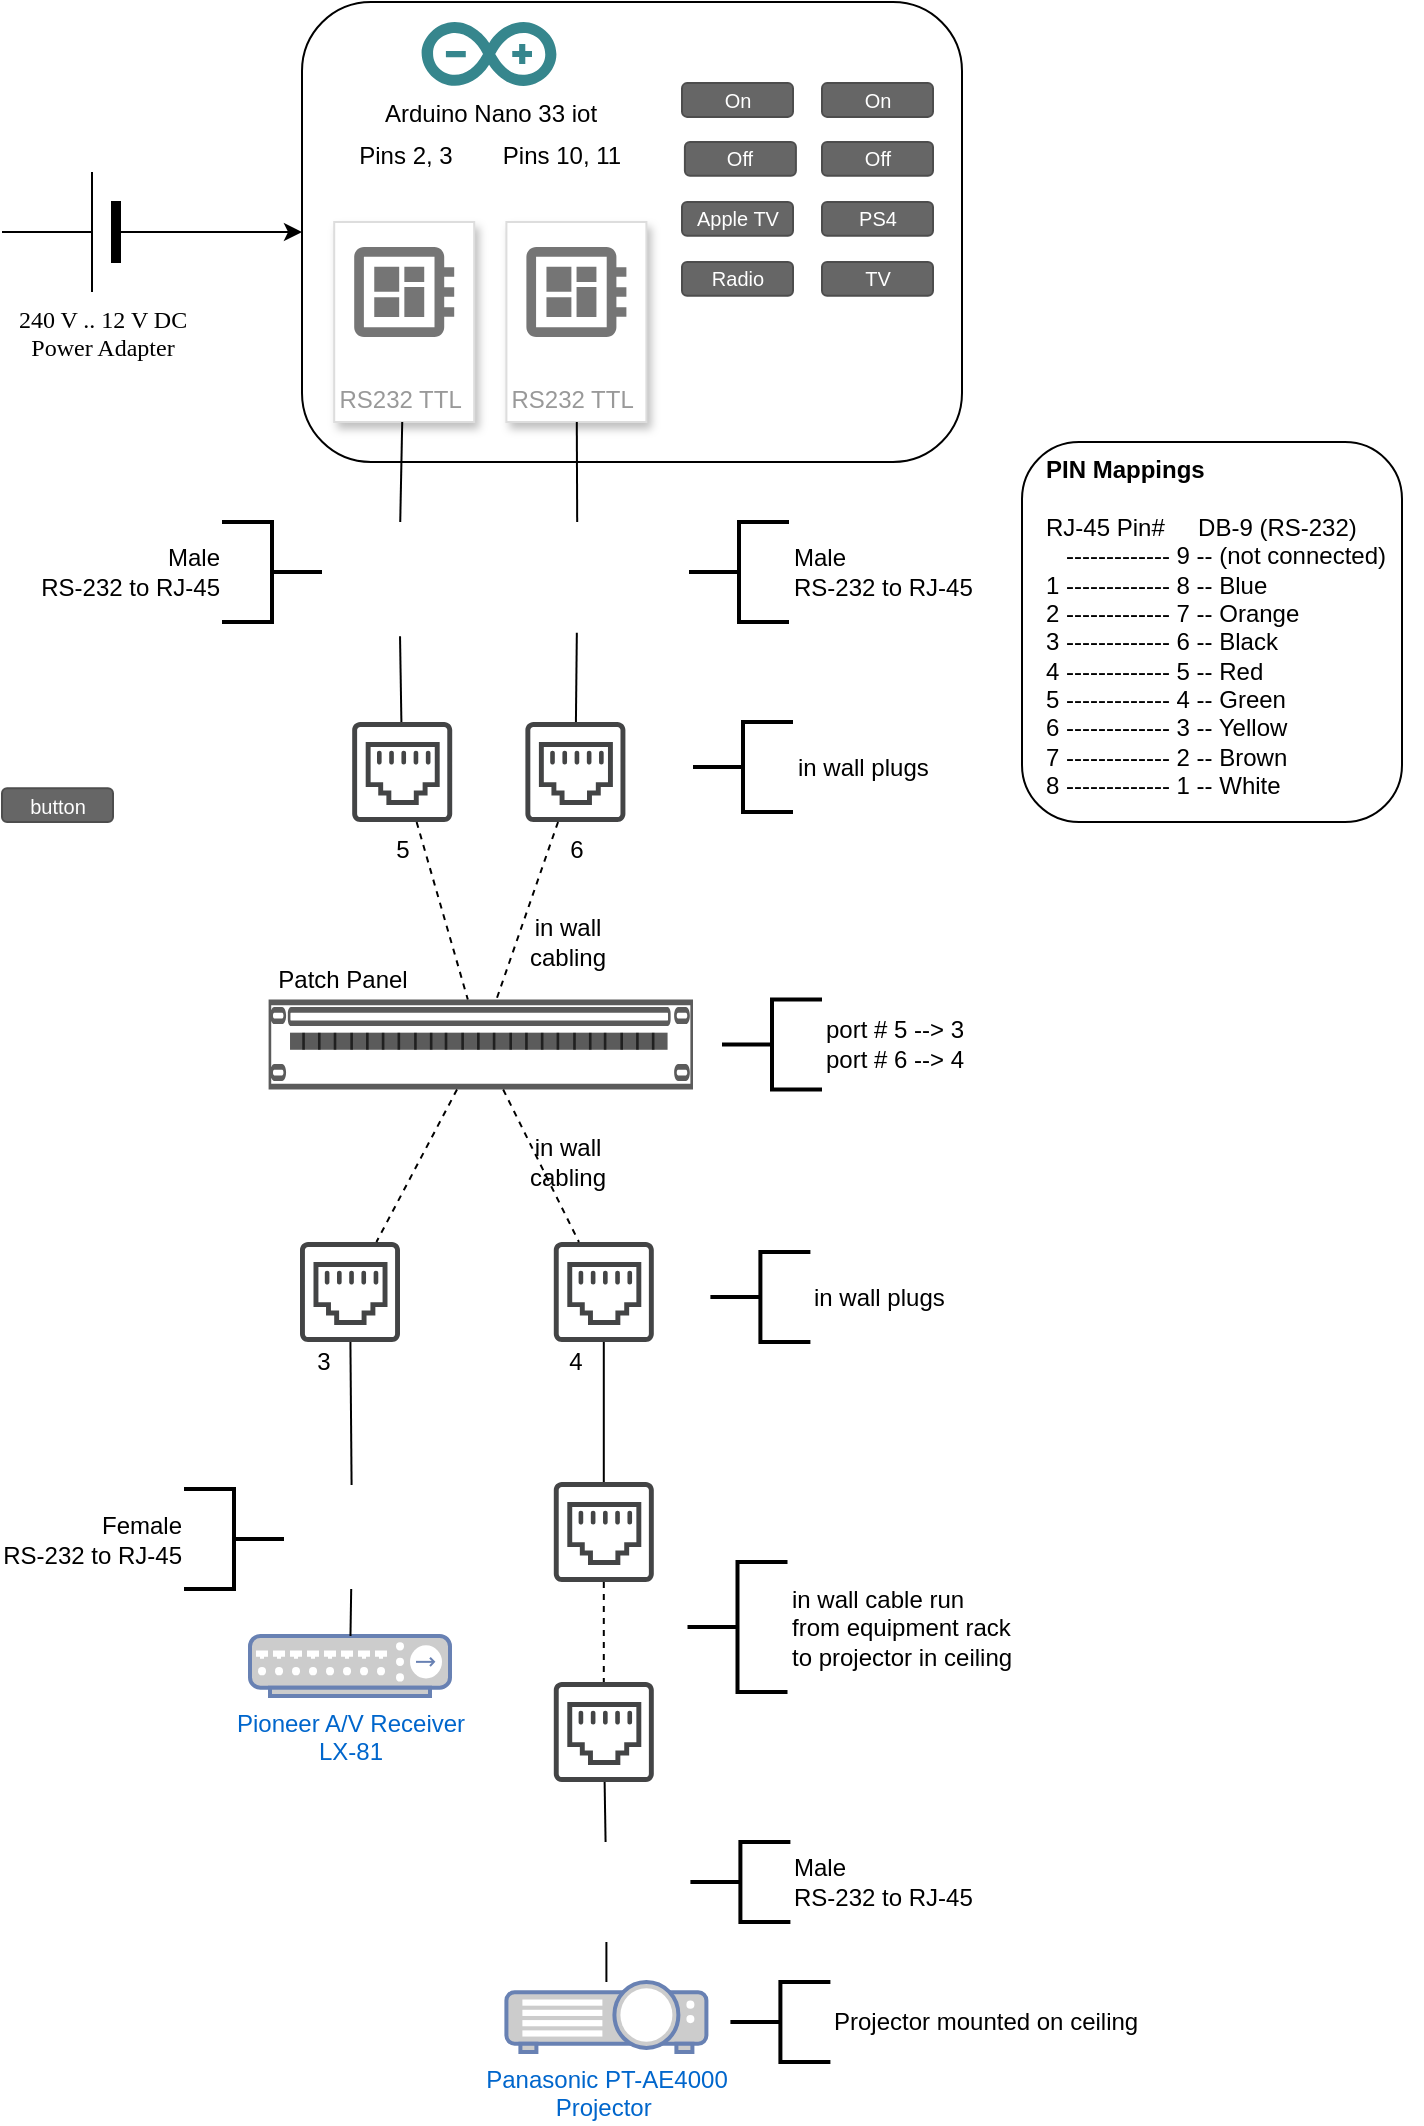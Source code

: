 <mxfile version="14.2.7" type="github">
  <diagram name="Page-1" id="7e0a89b8-554c-2b80-1dc8-d5c74ca68de4">
    <mxGraphModel dx="1301" dy="787" grid="1" gridSize="10" guides="1" tooltips="1" connect="1" arrows="1" fold="1" page="1" pageScale="1" pageWidth="827" pageHeight="1169" background="#ffffff" math="0" shadow="0">
      <root>
        <mxCell id="0" />
        <mxCell id="1" parent="0" />
        <mxCell id="ENBSYhny3J92JrBctLqS-79" value="" style="rounded=1;whiteSpace=wrap;html=1;align=left;" vertex="1" parent="1">
          <mxGeometry x="550" y="230" width="190" height="190" as="geometry" />
        </mxCell>
        <mxCell id="ENBSYhny3J92JrBctLqS-32" style="edgeStyle=orthogonalEdgeStyle;rounded=0;orthogonalLoop=1;jettySize=auto;html=1;exitX=0;exitY=0.5;exitDx=0;exitDy=0;exitPerimeter=0;" edge="1" parent="1" source="1cb643a89b7d889d-7" target="ENBSYhny3J92JrBctLqS-31">
          <mxGeometry relative="1" as="geometry" />
        </mxCell>
        <mxCell id="1cb643a89b7d889d-7" value="240 V .. 12 V DC&lt;br&gt;Power Adapter" style="verticalLabelPosition=bottom;shadow=0;dashed=0;align=center;fillColor=#000000;html=1;verticalAlign=top;strokeWidth=1;shape=mxgraph.electrical.miscellaneous.monocell_battery;rounded=1;comic=0;labelBackgroundColor=none;fontFamily=Verdana;fontSize=12;flipH=1;" parent="1" vertex="1">
          <mxGeometry x="40.0" y="95" width="100" height="60" as="geometry" />
        </mxCell>
        <mxCell id="ENBSYhny3J92JrBctLqS-2" value="" style="shape=image;html=1;verticalAlign=top;verticalLabelPosition=bottom;labelBackgroundColor=#ffffff;imageAspect=0;aspect=fixed;image=https://cdn4.iconfinder.com/data/icons/johaupt_free_icons_01/com_plug01.png" vertex="1" parent="1">
          <mxGeometry x="210" y="270" width="57.1" height="57.1" as="geometry" />
        </mxCell>
        <mxCell id="ENBSYhny3J92JrBctLqS-3" value="" style="shape=image;html=1;verticalAlign=top;verticalLabelPosition=bottom;labelBackgroundColor=#ffffff;imageAspect=0;aspect=fixed;image=https://cdn4.iconfinder.com/data/icons/johaupt_free_icons_01/com_plug01.png" vertex="1" parent="1">
          <mxGeometry x="300" y="270" width="55.4" height="55.4" as="geometry" />
        </mxCell>
        <mxCell id="ENBSYhny3J92JrBctLqS-4" value="" style="shape=image;html=1;verticalAlign=top;verticalLabelPosition=bottom;labelBackgroundColor=#ffffff;imageAspect=0;aspect=fixed;image=https://cdn4.iconfinder.com/data/icons/johaupt_free_icons_01/com_plug01.png" vertex="1" parent="1">
          <mxGeometry x="317.2" y="930" width="50" height="50" as="geometry" />
        </mxCell>
        <mxCell id="ENBSYhny3J92JrBctLqS-5" value="" style="shape=image;html=1;verticalAlign=top;verticalLabelPosition=bottom;labelBackgroundColor=#ffffff;imageAspect=0;aspect=fixed;image=https://cdn4.iconfinder.com/data/icons/johaupt_free_icons_01/com_plug01.png" vertex="1" parent="1">
          <mxGeometry x="189.0" y="751.5" width="52" height="52" as="geometry" />
        </mxCell>
        <mxCell id="ENBSYhny3J92JrBctLqS-11" value="5" style="pointerEvents=1;shadow=0;dashed=0;html=1;strokeColor=none;fillColor=#434445;aspect=fixed;labelPosition=center;verticalLabelPosition=bottom;verticalAlign=top;align=center;outlineConnect=0;shape=mxgraph.vvd.ethernet_port;" vertex="1" parent="1">
          <mxGeometry x="215.1" y="370" width="50" height="50" as="geometry" />
        </mxCell>
        <mxCell id="ENBSYhny3J92JrBctLqS-12" value="" style="pointerEvents=1;shadow=0;dashed=0;html=1;strokeColor=none;fillColor=#434445;aspect=fixed;labelPosition=center;verticalLabelPosition=bottom;verticalAlign=top;align=center;outlineConnect=0;shape=mxgraph.vvd.ethernet_port;" vertex="1" parent="1">
          <mxGeometry x="189.0" y="630" width="50" height="50" as="geometry" />
        </mxCell>
        <mxCell id="ENBSYhny3J92JrBctLqS-13" value="6" style="pointerEvents=1;shadow=0;dashed=0;html=1;strokeColor=none;fillColor=#434445;aspect=fixed;labelPosition=center;verticalLabelPosition=bottom;verticalAlign=top;align=center;outlineConnect=0;shape=mxgraph.vvd.ethernet_port;" vertex="1" parent="1">
          <mxGeometry x="301.7" y="370" width="50" height="50" as="geometry" />
        </mxCell>
        <mxCell id="ENBSYhny3J92JrBctLqS-14" value="" style="pointerEvents=1;shadow=0;dashed=0;html=1;strokeColor=none;fillColor=#434445;aspect=fixed;labelPosition=center;verticalLabelPosition=bottom;verticalAlign=top;align=center;outlineConnect=0;shape=mxgraph.vvd.ethernet_port;" vertex="1" parent="1">
          <mxGeometry x="315.9" y="630" width="50" height="50" as="geometry" />
        </mxCell>
        <mxCell id="ENBSYhny3J92JrBctLqS-15" value="" style="endArrow=none;html=1;" edge="1" parent="1" source="ENBSYhny3J92JrBctLqS-2" target="ENBSYhny3J92JrBctLqS-11">
          <mxGeometry width="50" height="50" relative="1" as="geometry">
            <mxPoint x="440" y="570" as="sourcePoint" />
            <mxPoint x="490" y="520" as="targetPoint" />
          </mxGeometry>
        </mxCell>
        <mxCell id="ENBSYhny3J92JrBctLqS-16" value="Male&lt;br&gt;RS-232 to RJ-45" style="strokeWidth=2;html=1;shape=mxgraph.flowchart.annotation_2;align=left;labelPosition=right;pointerEvents=1;" vertex="1" parent="1">
          <mxGeometry x="383.5" y="270" width="50" height="50" as="geometry" />
        </mxCell>
        <mxCell id="ENBSYhny3J92JrBctLqS-17" value="" style="endArrow=none;html=1;" edge="1" parent="1" source="ENBSYhny3J92JrBctLqS-3" target="ENBSYhny3J92JrBctLqS-13">
          <mxGeometry width="50" height="50" relative="1" as="geometry">
            <mxPoint x="321.181" y="332" as="sourcePoint" />
            <mxPoint x="320.649" y="390" as="targetPoint" />
          </mxGeometry>
        </mxCell>
        <mxCell id="ENBSYhny3J92JrBctLqS-18" value="in wall plugs" style="strokeWidth=2;html=1;shape=mxgraph.flowchart.annotation_2;align=left;labelPosition=right;pointerEvents=1;" vertex="1" parent="1">
          <mxGeometry x="385.5" y="370" width="50" height="45" as="geometry" />
        </mxCell>
        <mxCell id="ENBSYhny3J92JrBctLqS-19" value="" style="strokeColor=#666666;html=1;labelPosition=right;align=left;spacingLeft=15;shadow=0;dashed=0;outlineConnect=0;shape=mxgraph.rack.general.cat5e_rack_mount_patch_panel_24_ports;" vertex="1" parent="1">
          <mxGeometry x="173.3" y="508.75" width="212.2" height="45" as="geometry" />
        </mxCell>
        <mxCell id="ENBSYhny3J92JrBctLqS-20" value="port # 5 --&amp;gt; 3&lt;br&gt;port # 6 --&amp;gt; 4" style="strokeWidth=2;html=1;shape=mxgraph.flowchart.annotation_2;align=left;labelPosition=right;pointerEvents=1;" vertex="1" parent="1">
          <mxGeometry x="400" y="508.75" width="50" height="45" as="geometry" />
        </mxCell>
        <mxCell id="ENBSYhny3J92JrBctLqS-21" value="" style="endArrow=none;dashed=1;html=1;" edge="1" parent="1" source="ENBSYhny3J92JrBctLqS-11" target="ENBSYhny3J92JrBctLqS-19">
          <mxGeometry width="50" height="50" relative="1" as="geometry">
            <mxPoint x="550" y="580" as="sourcePoint" />
            <mxPoint x="600" y="530" as="targetPoint" />
          </mxGeometry>
        </mxCell>
        <mxCell id="ENBSYhny3J92JrBctLqS-22" value="" style="endArrow=none;dashed=1;html=1;" edge="1" parent="1" source="ENBSYhny3J92JrBctLqS-13" target="ENBSYhny3J92JrBctLqS-19">
          <mxGeometry width="50" height="50" relative="1" as="geometry">
            <mxPoint x="292.053" y="443.02" as="sourcePoint" />
            <mxPoint x="289.999" y="520.005" as="targetPoint" />
          </mxGeometry>
        </mxCell>
        <mxCell id="ENBSYhny3J92JrBctLqS-23" value="" style="endArrow=none;dashed=1;html=1;" edge="1" parent="1" source="ENBSYhny3J92JrBctLqS-19" target="ENBSYhny3J92JrBctLqS-14">
          <mxGeometry width="50" height="50" relative="1" as="geometry">
            <mxPoint x="323.703" y="603.02" as="sourcePoint" />
            <mxPoint x="321.649" y="680.005" as="targetPoint" />
          </mxGeometry>
        </mxCell>
        <mxCell id="ENBSYhny3J92JrBctLqS-24" value="" style="endArrow=none;dashed=1;html=1;" edge="1" parent="1" source="ENBSYhny3J92JrBctLqS-19" target="ENBSYhny3J92JrBctLqS-12">
          <mxGeometry width="50" height="50" relative="1" as="geometry">
            <mxPoint x="203.823" y="600" as="sourcePoint" />
            <mxPoint x="201.769" y="676.985" as="targetPoint" />
          </mxGeometry>
        </mxCell>
        <mxCell id="ENBSYhny3J92JrBctLqS-25" value="in wall cabling" style="text;html=1;strokeColor=none;fillColor=none;align=center;verticalAlign=middle;whiteSpace=wrap;rounded=0;" vertex="1" parent="1">
          <mxGeometry x="303" y="580" width="40" height="20" as="geometry" />
        </mxCell>
        <mxCell id="ENBSYhny3J92JrBctLqS-26" value="in wall cabling" style="text;html=1;strokeColor=none;fillColor=none;align=center;verticalAlign=middle;whiteSpace=wrap;rounded=0;" vertex="1" parent="1">
          <mxGeometry x="303.0" y="470" width="40" height="20" as="geometry" />
        </mxCell>
        <mxCell id="ENBSYhny3J92JrBctLqS-27" value="in wall plugs" style="strokeWidth=2;html=1;shape=mxgraph.flowchart.annotation_2;align=left;labelPosition=right;pointerEvents=1;" vertex="1" parent="1">
          <mxGeometry x="394.2" y="635" width="50" height="45" as="geometry" />
        </mxCell>
        <mxCell id="ENBSYhny3J92JrBctLqS-28" value="Male&lt;br&gt;RS-232 to RJ-45" style="strokeWidth=2;html=1;shape=mxgraph.flowchart.annotation_2;align=left;labelPosition=right;pointerEvents=1;" vertex="1" parent="1">
          <mxGeometry x="384.2" y="930" width="50" height="40" as="geometry" />
        </mxCell>
        <mxCell id="ENBSYhny3J92JrBctLqS-31" value="" style="rounded=1;whiteSpace=wrap;html=1;" vertex="1" parent="1">
          <mxGeometry x="190" y="10" width="330" height="230" as="geometry" />
        </mxCell>
        <mxCell id="ENBSYhny3J92JrBctLqS-1" value="Arduino Nano 33 iot" style="dashed=0;outlineConnect=0;html=1;align=center;labelPosition=center;verticalLabelPosition=bottom;verticalAlign=top;shape=mxgraph.weblogos.arduino;fillColor=#36868D;strokeColor=none" vertex="1" parent="1">
          <mxGeometry x="249.8" y="20" width="67.4" height="32" as="geometry" />
        </mxCell>
        <mxCell id="ENBSYhny3J92JrBctLqS-33" value="RS232 TTL " style="strokeColor=#dddddd;shadow=1;strokeWidth=1;rounded=1;absoluteArcSize=1;arcSize=0;labelPosition=center;verticalLabelPosition=middle;align=center;verticalAlign=bottom;spacingLeft=0;fontColor=#999999;fontSize=12;whiteSpace=wrap;spacingBottom=2;" vertex="1" parent="1">
          <mxGeometry x="206.1" y="120" width="70" height="100" as="geometry" />
        </mxCell>
        <mxCell id="ENBSYhny3J92JrBctLqS-34" value="" style="dashed=0;connectable=0;html=1;fillColor=#757575;strokeColor=none;shape=mxgraph.gcp2.circuit_board;part=1;" vertex="1" parent="ENBSYhny3J92JrBctLqS-33">
          <mxGeometry x="0.5" width="50" height="45" relative="1" as="geometry">
            <mxPoint x="-25" y="12.5" as="offset" />
          </mxGeometry>
        </mxCell>
        <mxCell id="ENBSYhny3J92JrBctLqS-36" value="RS232 TTL " style="strokeColor=#dddddd;shadow=1;strokeWidth=1;rounded=1;absoluteArcSize=1;arcSize=0;labelPosition=center;verticalLabelPosition=middle;align=center;verticalAlign=bottom;spacingLeft=0;fontColor=#999999;fontSize=12;whiteSpace=wrap;spacingBottom=2;" vertex="1" parent="1">
          <mxGeometry x="292.2" y="120" width="70" height="100" as="geometry" />
        </mxCell>
        <mxCell id="ENBSYhny3J92JrBctLqS-37" value="" style="dashed=0;connectable=0;html=1;fillColor=#757575;strokeColor=none;shape=mxgraph.gcp2.circuit_board;part=1;" vertex="1" parent="ENBSYhny3J92JrBctLqS-36">
          <mxGeometry x="0.5" width="50" height="45" relative="1" as="geometry">
            <mxPoint x="-25" y="12.5" as="offset" />
          </mxGeometry>
        </mxCell>
        <mxCell id="ENBSYhny3J92JrBctLqS-38" value="On" style="rounded=1;html=1;shadow=0;dashed=0;whiteSpace=wrap;fontSize=10;fillColor=#666666;align=center;strokeColor=#4D4D4D;fontColor=#ffffff;" vertex="1" parent="1">
          <mxGeometry x="380" y="50.56" width="55.5" height="16.88" as="geometry" />
        </mxCell>
        <mxCell id="ENBSYhny3J92JrBctLqS-39" value="Off" style="rounded=1;html=1;shadow=0;dashed=0;whiteSpace=wrap;fontSize=10;fillColor=#666666;align=center;strokeColor=#4D4D4D;fontColor=#ffffff;" vertex="1" parent="1">
          <mxGeometry x="381.45" y="80" width="55.5" height="16.88" as="geometry" />
        </mxCell>
        <mxCell id="ENBSYhny3J92JrBctLqS-40" value="Off" style="rounded=1;html=1;shadow=0;dashed=0;whiteSpace=wrap;fontSize=10;fillColor=#666666;align=center;strokeColor=#4D4D4D;fontColor=#ffffff;" vertex="1" parent="1">
          <mxGeometry x="450" y="80" width="55.5" height="16.88" as="geometry" />
        </mxCell>
        <mxCell id="ENBSYhny3J92JrBctLqS-41" value="On" style="rounded=1;html=1;shadow=0;dashed=0;whiteSpace=wrap;fontSize=10;fillColor=#666666;align=center;strokeColor=#4D4D4D;fontColor=#ffffff;" vertex="1" parent="1">
          <mxGeometry x="450" y="50.56" width="55.5" height="16.88" as="geometry" />
        </mxCell>
        <mxCell id="ENBSYhny3J92JrBctLqS-42" value="PS4" style="rounded=1;html=1;shadow=0;dashed=0;whiteSpace=wrap;fontSize=10;fillColor=#666666;align=center;strokeColor=#4D4D4D;fontColor=#ffffff;" vertex="1" parent="1">
          <mxGeometry x="450" y="110" width="55.5" height="16.88" as="geometry" />
        </mxCell>
        <mxCell id="ENBSYhny3J92JrBctLqS-43" value="Radio" style="rounded=1;html=1;shadow=0;dashed=0;whiteSpace=wrap;fontSize=10;fillColor=#666666;align=center;strokeColor=#4D4D4D;fontColor=#ffffff;" vertex="1" parent="1">
          <mxGeometry x="380" y="140" width="55.5" height="16.88" as="geometry" />
        </mxCell>
        <mxCell id="ENBSYhny3J92JrBctLqS-44" value="TV" style="rounded=1;html=1;shadow=0;dashed=0;whiteSpace=wrap;fontSize=10;fillColor=#666666;align=center;strokeColor=#4D4D4D;fontColor=#ffffff;" vertex="1" parent="1">
          <mxGeometry x="450" y="140" width="55.5" height="16.88" as="geometry" />
        </mxCell>
        <mxCell id="ENBSYhny3J92JrBctLqS-45" value="Apple TV" style="rounded=1;html=1;shadow=0;dashed=0;whiteSpace=wrap;fontSize=10;fillColor=#666666;align=center;strokeColor=#4D4D4D;fontColor=#ffffff;" vertex="1" parent="1">
          <mxGeometry x="380" y="110" width="55.5" height="16.88" as="geometry" />
        </mxCell>
        <mxCell id="ENBSYhny3J92JrBctLqS-46" value="" style="endArrow=none;html=1;" edge="1" parent="1" source="ENBSYhny3J92JrBctLqS-2" target="ENBSYhny3J92JrBctLqS-33">
          <mxGeometry width="50" height="50" relative="1" as="geometry">
            <mxPoint x="248" y="300" as="sourcePoint" />
            <mxPoint x="298" y="250" as="targetPoint" />
          </mxGeometry>
        </mxCell>
        <mxCell id="ENBSYhny3J92JrBctLqS-47" value="" style="endArrow=none;html=1;" edge="1" parent="1" source="ENBSYhny3J92JrBctLqS-3" target="ENBSYhny3J92JrBctLqS-36">
          <mxGeometry width="50" height="50" relative="1" as="geometry">
            <mxPoint x="331.541" y="290" as="sourcePoint" />
            <mxPoint x="347.997" y="230" as="targetPoint" />
          </mxGeometry>
        </mxCell>
        <mxCell id="ENBSYhny3J92JrBctLqS-51" value="" style="pointerEvents=1;shadow=0;dashed=0;html=1;strokeColor=none;fillColor=#434445;aspect=fixed;labelPosition=center;verticalLabelPosition=bottom;verticalAlign=top;align=center;outlineConnect=0;shape=mxgraph.vvd.ethernet_port;" vertex="1" parent="1">
          <mxGeometry x="315.9" y="750" width="50" height="50" as="geometry" />
        </mxCell>
        <mxCell id="ENBSYhny3J92JrBctLqS-52" value="" style="pointerEvents=1;shadow=0;dashed=0;html=1;strokeColor=none;fillColor=#434445;aspect=fixed;labelPosition=center;verticalLabelPosition=bottom;verticalAlign=top;align=center;outlineConnect=0;shape=mxgraph.vvd.ethernet_port;" vertex="1" parent="1">
          <mxGeometry x="315.9" y="850" width="50" height="50" as="geometry" />
        </mxCell>
        <mxCell id="ENBSYhny3J92JrBctLqS-54" value="" style="endArrow=none;html=1;" edge="1" parent="1" source="ENBSYhny3J92JrBctLqS-51" target="ENBSYhny3J92JrBctLqS-14">
          <mxGeometry width="50" height="50" relative="1" as="geometry">
            <mxPoint x="564.2" y="750" as="sourcePoint" />
            <mxPoint x="614.2" y="700" as="targetPoint" />
          </mxGeometry>
        </mxCell>
        <mxCell id="ENBSYhny3J92JrBctLqS-55" value="" style="endArrow=none;dashed=1;html=1;" edge="1" parent="1" source="ENBSYhny3J92JrBctLqS-51" target="ENBSYhny3J92JrBctLqS-52">
          <mxGeometry width="50" height="50" relative="1" as="geometry">
            <mxPoint x="506.828" y="830" as="sourcePoint" />
            <mxPoint x="477.068" y="906.25" as="targetPoint" />
          </mxGeometry>
        </mxCell>
        <mxCell id="ENBSYhny3J92JrBctLqS-56" value="in wall cable run&lt;br&gt;from equipment rack &lt;br&gt;to projector in ceiling" style="strokeWidth=2;html=1;shape=mxgraph.flowchart.annotation_2;align=left;labelPosition=right;pointerEvents=1;" vertex="1" parent="1">
          <mxGeometry x="382.75" y="790" width="50" height="65" as="geometry" />
        </mxCell>
        <mxCell id="ENBSYhny3J92JrBctLqS-57" value="" style="endArrow=none;html=1;" edge="1" parent="1" source="ENBSYhny3J92JrBctLqS-4" target="ENBSYhny3J92JrBctLqS-52">
          <mxGeometry width="50" height="50" relative="1" as="geometry">
            <mxPoint x="384.2" y="1030" as="sourcePoint" />
            <mxPoint x="384.2" y="960" as="targetPoint" />
          </mxGeometry>
        </mxCell>
        <mxCell id="ENBSYhny3J92JrBctLqS-61" value="" style="endArrow=none;html=1;" edge="1" parent="1" source="ENBSYhny3J92JrBctLqS-5" target="ENBSYhny3J92JrBctLqS-12">
          <mxGeometry width="50" height="50" relative="1" as="geometry">
            <mxPoint x="542.9" y="910" as="sourcePoint" />
            <mxPoint x="592.9" y="860" as="targetPoint" />
          </mxGeometry>
        </mxCell>
        <mxCell id="ENBSYhny3J92JrBctLqS-62" value="Panasonic PT-AE4000&lt;br&gt;Projector&amp;nbsp;" style="fontColor=#0066CC;verticalAlign=top;verticalLabelPosition=bottom;labelPosition=center;align=center;html=1;outlineConnect=0;fillColor=#CCCCCC;strokeColor=#6881B3;gradientColor=none;gradientDirection=north;strokeWidth=2;shape=mxgraph.networks.video_projector;" vertex="1" parent="1">
          <mxGeometry x="292.2" y="1000" width="100" height="35" as="geometry" />
        </mxCell>
        <mxCell id="ENBSYhny3J92JrBctLqS-63" value="" style="endArrow=none;html=1;" edge="1" parent="1" source="ENBSYhny3J92JrBctLqS-62" target="ENBSYhny3J92JrBctLqS-4">
          <mxGeometry width="50" height="50" relative="1" as="geometry">
            <mxPoint x="574.2" y="920" as="sourcePoint" />
            <mxPoint x="624.2" y="870" as="targetPoint" />
          </mxGeometry>
        </mxCell>
        <mxCell id="ENBSYhny3J92JrBctLqS-64" value="Projector mounted on ceiling" style="strokeWidth=2;html=1;shape=mxgraph.flowchart.annotation_2;align=left;labelPosition=right;pointerEvents=1;" vertex="1" parent="1">
          <mxGeometry x="404.2" y="1000" width="50" height="40" as="geometry" />
        </mxCell>
        <mxCell id="ENBSYhny3J92JrBctLqS-66" value="Pioneer A/V Receiver&lt;br&gt;LX-81" style="fontColor=#0066CC;verticalAlign=top;verticalLabelPosition=bottom;labelPosition=center;align=center;html=1;outlineConnect=0;fillColor=#CCCCCC;strokeColor=#6881B3;gradientColor=none;gradientDirection=north;strokeWidth=2;shape=mxgraph.networks.hub;" vertex="1" parent="1">
          <mxGeometry x="164" y="827" width="100" height="30" as="geometry" />
        </mxCell>
        <mxCell id="ENBSYhny3J92JrBctLqS-67" value="" style="endArrow=none;html=1;" edge="1" parent="1" source="ENBSYhny3J92JrBctLqS-66" target="ENBSYhny3J92JrBctLqS-5">
          <mxGeometry width="50" height="50" relative="1" as="geometry">
            <mxPoint x="123.488" y="851.5" as="sourcePoint" />
            <mxPoint x="122.904" y="780" as="targetPoint" />
          </mxGeometry>
        </mxCell>
        <mxCell id="ENBSYhny3J92JrBctLqS-71" value="Female&lt;br&gt;RS-232 to RJ-45" style="strokeWidth=2;html=1;shape=mxgraph.flowchart.annotation_2;align=right;labelPosition=left;pointerEvents=1;flipH=1;verticalLabelPosition=middle;verticalAlign=middle;" vertex="1" parent="1">
          <mxGeometry x="131" y="753.5" width="50" height="50" as="geometry" />
        </mxCell>
        <mxCell id="ENBSYhny3J92JrBctLqS-72" value="3" style="text;html=1;strokeColor=none;fillColor=none;align=center;verticalAlign=middle;whiteSpace=wrap;rounded=0;" vertex="1" parent="1">
          <mxGeometry x="181" y="680" width="40" height="20" as="geometry" />
        </mxCell>
        <mxCell id="ENBSYhny3J92JrBctLqS-73" value="4" style="text;html=1;strokeColor=none;fillColor=none;align=center;verticalAlign=middle;whiteSpace=wrap;rounded=0;" vertex="1" parent="1">
          <mxGeometry x="307.2" y="680" width="40" height="20" as="geometry" />
        </mxCell>
        <mxCell id="ENBSYhny3J92JrBctLqS-74" value="Male&lt;br&gt;RS-232 to RJ-45" style="strokeWidth=2;html=1;shape=mxgraph.flowchart.annotation_2;align=right;labelPosition=left;pointerEvents=1;flipH=1;verticalLabelPosition=middle;verticalAlign=middle;" vertex="1" parent="1">
          <mxGeometry x="150" y="270" width="50" height="50" as="geometry" />
        </mxCell>
        <mxCell id="ENBSYhny3J92JrBctLqS-77" value="Patch Panel" style="text;html=1;strokeColor=none;fillColor=none;align=center;verticalAlign=middle;whiteSpace=wrap;rounded=0;" vertex="1" parent="1">
          <mxGeometry x="173.3" y="488.75" width="74.9" height="20" as="geometry" />
        </mxCell>
        <mxCell id="ENBSYhny3J92JrBctLqS-78" value="&lt;div&gt;&lt;b&gt;PIN Mappings&lt;/b&gt;&lt;/div&gt;&lt;div&gt;&lt;br&gt;&lt;/div&gt;&lt;div&gt;RJ-45 Pin# &amp;nbsp; &amp;nbsp; DB-9 (RS-232)&lt;/div&gt;&lt;div&gt;&amp;nbsp; &amp;nbsp;------------- 9 -- (not connected)&lt;/div&gt;&lt;div&gt;1 ------------- 8 -- Blue&lt;/div&gt;&lt;div&gt;2 ------------- 7 -- Orange&lt;/div&gt;&lt;div&gt;3 ------------- 6 -- Black&lt;/div&gt;&lt;div&gt;4 ------------- 5 -- Red&lt;/div&gt;&lt;div&gt;5 ------------- 4 -- Green&lt;/div&gt;&lt;div&gt;6 ------------- 3 -- Yellow&lt;/div&gt;&lt;div&gt;7 ------------- 2 -- Brown&lt;/div&gt;&lt;div&gt;8 ------------- 1 -- White&lt;/div&gt;&lt;div&gt;&lt;br&gt;&lt;/div&gt;" style="text;html=1;strokeColor=none;fillColor=none;align=left;verticalAlign=middle;whiteSpace=wrap;rounded=0;labelBorderColor=none;" vertex="1" parent="1">
          <mxGeometry x="560" y="240" width="190" height="180" as="geometry" />
        </mxCell>
        <mxCell id="ENBSYhny3J92JrBctLqS-82" value="Pins 2, 3" style="text;html=1;strokeColor=none;fillColor=none;align=center;verticalAlign=middle;whiteSpace=wrap;rounded=0;" vertex="1" parent="1">
          <mxGeometry x="217.1" y="76.88" width="50" height="20" as="geometry" />
        </mxCell>
        <mxCell id="ENBSYhny3J92JrBctLqS-83" value="Pins 10, 11" style="text;html=1;strokeColor=none;fillColor=none;align=center;verticalAlign=middle;whiteSpace=wrap;rounded=0;" vertex="1" parent="1">
          <mxGeometry x="285.4" y="76.88" width="70" height="20" as="geometry" />
        </mxCell>
        <mxCell id="ENBSYhny3J92JrBctLqS-91" value="button" style="rounded=1;html=1;shadow=0;dashed=0;whiteSpace=wrap;fontSize=10;fillColor=#666666;align=center;strokeColor=#4D4D4D;fontColor=#ffffff;" vertex="1" parent="1">
          <mxGeometry x="40" y="403.12" width="55.5" height="16.88" as="geometry" />
        </mxCell>
      </root>
    </mxGraphModel>
  </diagram>
</mxfile>
